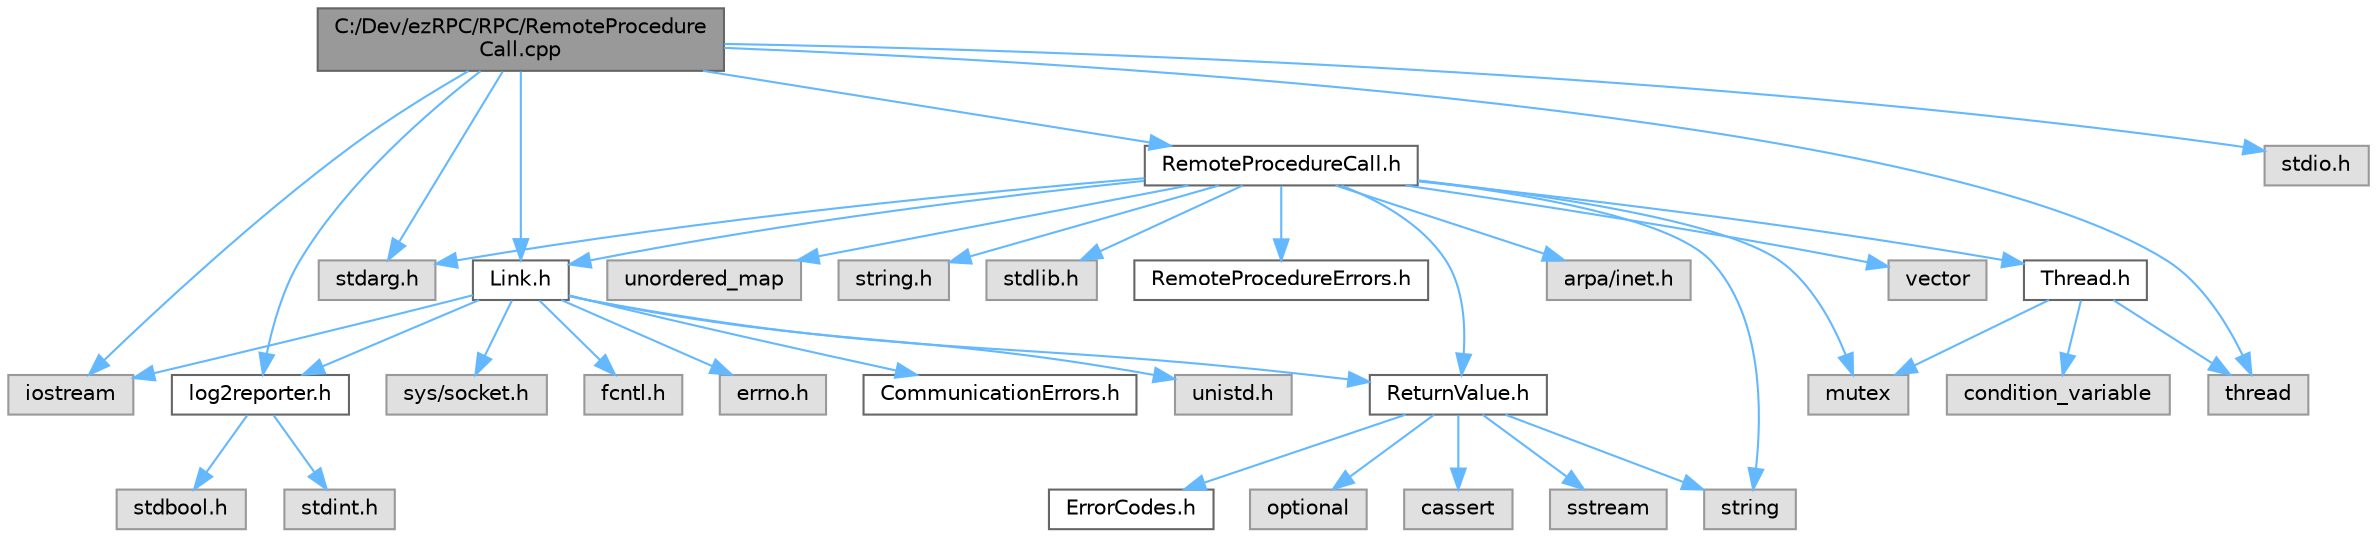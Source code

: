 digraph "C:/Dev/ezRPC/RPC/RemoteProcedureCall.cpp"
{
 // LATEX_PDF_SIZE
  bgcolor="transparent";
  edge [fontname=Helvetica,fontsize=10,labelfontname=Helvetica,labelfontsize=10];
  node [fontname=Helvetica,fontsize=10,shape=box,height=0.2,width=0.4];
  Node1 [id="Node000001",label="C:/Dev/ezRPC/RPC/RemoteProcedure\lCall.cpp",height=0.2,width=0.4,color="gray40", fillcolor="grey60", style="filled", fontcolor="black",tooltip=" "];
  Node1 -> Node2 [id="edge1_Node000001_Node000002",color="steelblue1",style="solid",tooltip=" "];
  Node2 [id="Node000002",label="thread",height=0.2,width=0.4,color="grey60", fillcolor="#E0E0E0", style="filled",tooltip=" "];
  Node1 -> Node3 [id="edge2_Node000001_Node000003",color="steelblue1",style="solid",tooltip=" "];
  Node3 [id="Node000003",label="stdio.h",height=0.2,width=0.4,color="grey60", fillcolor="#E0E0E0", style="filled",tooltip=" "];
  Node1 -> Node4 [id="edge3_Node000001_Node000004",color="steelblue1",style="solid",tooltip=" "];
  Node4 [id="Node000004",label="stdarg.h",height=0.2,width=0.4,color="grey60", fillcolor="#E0E0E0", style="filled",tooltip=" "];
  Node1 -> Node5 [id="edge4_Node000001_Node000005",color="steelblue1",style="solid",tooltip=" "];
  Node5 [id="Node000005",label="Link.h",height=0.2,width=0.4,color="grey40", fillcolor="white", style="filled",URL="$_link_8h.html",tooltip=" "];
  Node5 -> Node6 [id="edge5_Node000005_Node000006",color="steelblue1",style="solid",tooltip=" "];
  Node6 [id="Node000006",label="unistd.h",height=0.2,width=0.4,color="grey60", fillcolor="#E0E0E0", style="filled",tooltip=" "];
  Node5 -> Node7 [id="edge6_Node000005_Node000007",color="steelblue1",style="solid",tooltip=" "];
  Node7 [id="Node000007",label="sys/socket.h",height=0.2,width=0.4,color="grey60", fillcolor="#E0E0E0", style="filled",tooltip=" "];
  Node5 -> Node8 [id="edge7_Node000005_Node000008",color="steelblue1",style="solid",tooltip=" "];
  Node8 [id="Node000008",label="iostream",height=0.2,width=0.4,color="grey60", fillcolor="#E0E0E0", style="filled",tooltip=" "];
  Node5 -> Node9 [id="edge8_Node000005_Node000009",color="steelblue1",style="solid",tooltip=" "];
  Node9 [id="Node000009",label="fcntl.h",height=0.2,width=0.4,color="grey60", fillcolor="#E0E0E0", style="filled",tooltip=" "];
  Node5 -> Node10 [id="edge9_Node000005_Node000010",color="steelblue1",style="solid",tooltip=" "];
  Node10 [id="Node000010",label="errno.h",height=0.2,width=0.4,color="grey60", fillcolor="#E0E0E0", style="filled",tooltip=" "];
  Node5 -> Node11 [id="edge10_Node000005_Node000011",color="steelblue1",style="solid",tooltip=" "];
  Node11 [id="Node000011",label="log2reporter.h",height=0.2,width=0.4,color="grey40", fillcolor="white", style="filled",URL="$log2reporter_8h.html",tooltip=" "];
  Node11 -> Node12 [id="edge11_Node000011_Node000012",color="steelblue1",style="solid",tooltip=" "];
  Node12 [id="Node000012",label="stdint.h",height=0.2,width=0.4,color="grey60", fillcolor="#E0E0E0", style="filled",tooltip=" "];
  Node11 -> Node13 [id="edge12_Node000011_Node000013",color="steelblue1",style="solid",tooltip=" "];
  Node13 [id="Node000013",label="stdbool.h",height=0.2,width=0.4,color="grey60", fillcolor="#E0E0E0", style="filled",tooltip=" "];
  Node5 -> Node14 [id="edge13_Node000005_Node000014",color="steelblue1",style="solid",tooltip=" "];
  Node14 [id="Node000014",label="ReturnValue.h",height=0.2,width=0.4,color="grey40", fillcolor="white", style="filled",URL="$_return_value_8h.html",tooltip=" "];
  Node14 -> Node15 [id="edge14_Node000014_Node000015",color="steelblue1",style="solid",tooltip=" "];
  Node15 [id="Node000015",label="string",height=0.2,width=0.4,color="grey60", fillcolor="#E0E0E0", style="filled",tooltip=" "];
  Node14 -> Node16 [id="edge15_Node000014_Node000016",color="steelblue1",style="solid",tooltip=" "];
  Node16 [id="Node000016",label="optional",height=0.2,width=0.4,color="grey60", fillcolor="#E0E0E0", style="filled",tooltip=" "];
  Node14 -> Node17 [id="edge16_Node000014_Node000017",color="steelblue1",style="solid",tooltip=" "];
  Node17 [id="Node000017",label="cassert",height=0.2,width=0.4,color="grey60", fillcolor="#E0E0E0", style="filled",tooltip=" "];
  Node14 -> Node18 [id="edge17_Node000014_Node000018",color="steelblue1",style="solid",tooltip=" "];
  Node18 [id="Node000018",label="sstream",height=0.2,width=0.4,color="grey60", fillcolor="#E0E0E0", style="filled",tooltip=" "];
  Node14 -> Node19 [id="edge18_Node000014_Node000019",color="steelblue1",style="solid",tooltip=" "];
  Node19 [id="Node000019",label="ErrorCodes.h",height=0.2,width=0.4,color="grey40", fillcolor="white", style="filled",URL="$_error_codes_8h.html",tooltip=" "];
  Node5 -> Node20 [id="edge19_Node000005_Node000020",color="steelblue1",style="solid",tooltip=" "];
  Node20 [id="Node000020",label="CommunicationErrors.h",height=0.2,width=0.4,color="grey40", fillcolor="white", style="filled",URL="$_communication_errors_8h.html",tooltip=" "];
  Node1 -> Node8 [id="edge20_Node000001_Node000008",color="steelblue1",style="solid",tooltip=" "];
  Node1 -> Node11 [id="edge21_Node000001_Node000011",color="steelblue1",style="solid",tooltip=" "];
  Node1 -> Node21 [id="edge22_Node000001_Node000021",color="steelblue1",style="solid",tooltip=" "];
  Node21 [id="Node000021",label="RemoteProcedureCall.h",height=0.2,width=0.4,color="grey40", fillcolor="white", style="filled",URL="$_remote_procedure_call_8h.html",tooltip=" "];
  Node21 -> Node15 [id="edge23_Node000021_Node000015",color="steelblue1",style="solid",tooltip=" "];
  Node21 -> Node22 [id="edge24_Node000021_Node000022",color="steelblue1",style="solid",tooltip=" "];
  Node22 [id="Node000022",label="vector",height=0.2,width=0.4,color="grey60", fillcolor="#E0E0E0", style="filled",tooltip=" "];
  Node21 -> Node23 [id="edge25_Node000021_Node000023",color="steelblue1",style="solid",tooltip=" "];
  Node23 [id="Node000023",label="mutex",height=0.2,width=0.4,color="grey60", fillcolor="#E0E0E0", style="filled",tooltip=" "];
  Node21 -> Node24 [id="edge26_Node000021_Node000024",color="steelblue1",style="solid",tooltip=" "];
  Node24 [id="Node000024",label="unordered_map",height=0.2,width=0.4,color="grey60", fillcolor="#E0E0E0", style="filled",tooltip=" "];
  Node21 -> Node4 [id="edge27_Node000021_Node000004",color="steelblue1",style="solid",tooltip=" "];
  Node21 -> Node5 [id="edge28_Node000021_Node000005",color="steelblue1",style="solid",tooltip=" "];
  Node21 -> Node25 [id="edge29_Node000021_Node000025",color="steelblue1",style="solid",tooltip=" "];
  Node25 [id="Node000025",label="string.h",height=0.2,width=0.4,color="grey60", fillcolor="#E0E0E0", style="filled",tooltip=" "];
  Node21 -> Node26 [id="edge30_Node000021_Node000026",color="steelblue1",style="solid",tooltip=" "];
  Node26 [id="Node000026",label="stdlib.h",height=0.2,width=0.4,color="grey60", fillcolor="#E0E0E0", style="filled",tooltip=" "];
  Node21 -> Node27 [id="edge31_Node000021_Node000027",color="steelblue1",style="solid",tooltip=" "];
  Node27 [id="Node000027",label="Thread.h",height=0.2,width=0.4,color="grey40", fillcolor="white", style="filled",URL="$_thread_8h.html",tooltip=" "];
  Node27 -> Node2 [id="edge32_Node000027_Node000002",color="steelblue1",style="solid",tooltip=" "];
  Node27 -> Node23 [id="edge33_Node000027_Node000023",color="steelblue1",style="solid",tooltip=" "];
  Node27 -> Node28 [id="edge34_Node000027_Node000028",color="steelblue1",style="solid",tooltip=" "];
  Node28 [id="Node000028",label="condition_variable",height=0.2,width=0.4,color="grey60", fillcolor="#E0E0E0", style="filled",tooltip=" "];
  Node21 -> Node14 [id="edge35_Node000021_Node000014",color="steelblue1",style="solid",tooltip=" "];
  Node21 -> Node29 [id="edge36_Node000021_Node000029",color="steelblue1",style="solid",tooltip=" "];
  Node29 [id="Node000029",label="RemoteProcedureErrors.h",height=0.2,width=0.4,color="grey40", fillcolor="white", style="filled",URL="$_remote_procedure_errors_8h.html",tooltip=" "];
  Node21 -> Node30 [id="edge37_Node000021_Node000030",color="steelblue1",style="solid",tooltip=" "];
  Node30 [id="Node000030",label="arpa/inet.h",height=0.2,width=0.4,color="grey60", fillcolor="#E0E0E0", style="filled",tooltip=" "];
}
